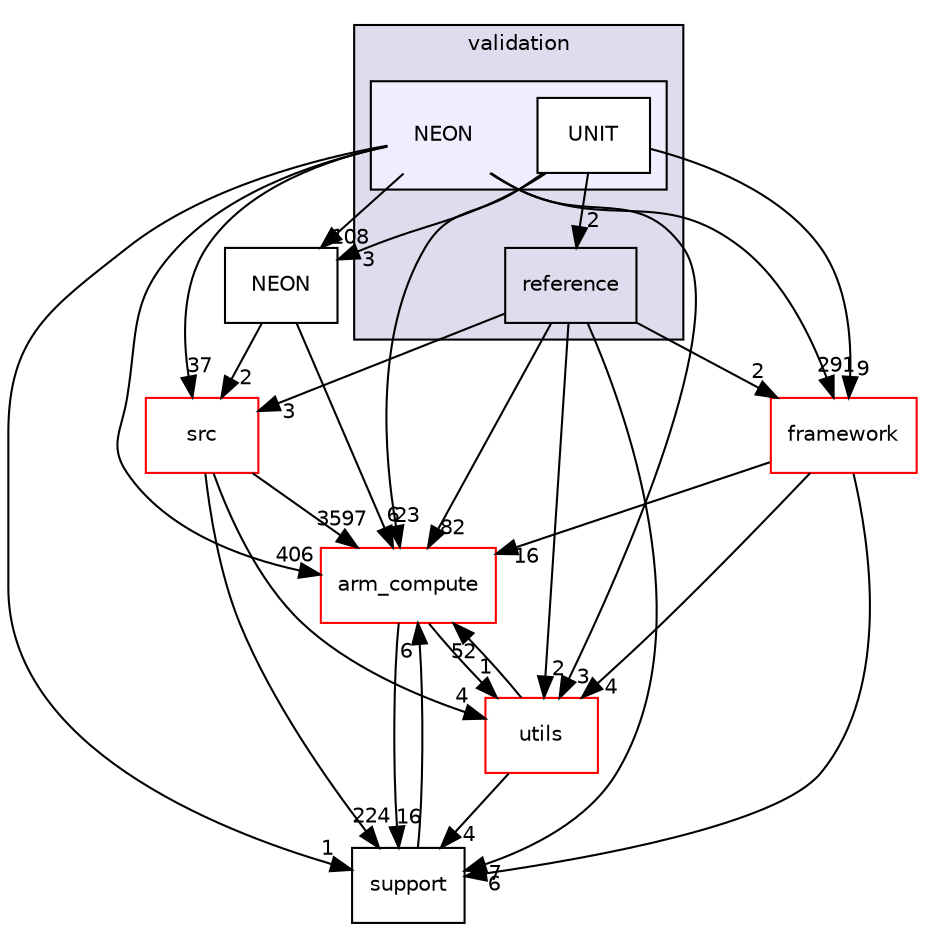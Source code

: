 digraph "tests/validation/NEON" {
  compound=true
  node [ fontsize="10", fontname="Helvetica"];
  edge [ labelfontsize="10", labelfontname="Helvetica"];
  subgraph clusterdir_e7c7b16542faa38cb4655ff1750d3604 {
    graph [ bgcolor="#ddddee", pencolor="black", label="validation" fontname="Helvetica", fontsize="10", URL="dir_e7c7b16542faa38cb4655ff1750d3604.xhtml"]
  dir_46fdb196cebdbffe77dac340cde62f29 [shape=box label="reference" URL="dir_46fdb196cebdbffe77dac340cde62f29.xhtml"];
  subgraph clusterdir_0538a82dae0483a21d0f1e9d7e0a45c6 {
    graph [ bgcolor="#eeeeff", pencolor="black", label="" URL="dir_0538a82dae0483a21d0f1e9d7e0a45c6.xhtml"];
    dir_0538a82dae0483a21d0f1e9d7e0a45c6 [shape=plaintext label="NEON"];
  dir_6fc87decd8cffc07e5f49c197ca3de10 [shape=box label="UNIT" fillcolor="white" style="filled" URL="dir_6fc87decd8cffc07e5f49c197ca3de10.xhtml"];
  }
  }
  dir_214608ef36d61442cb2b0c1c4e9a7def [shape=box label="arm_compute" fillcolor="white" style="filled" color="red" URL="dir_214608ef36d61442cb2b0c1c4e9a7def.xhtml"];
  dir_445738e6fed662d0b65e690e3f1e1de0 [shape=box label="NEON" URL="dir_445738e6fed662d0b65e690e3f1e1de0.xhtml"];
  dir_5815af820a9cc9481f1d0990a0d60286 [shape=box label="support" URL="dir_5815af820a9cc9481f1d0990a0d60286.xhtml"];
  dir_68267d1309a1af8e8297ef4c3efbcdba [shape=box label="src" fillcolor="white" style="filled" color="red" URL="dir_68267d1309a1af8e8297ef4c3efbcdba.xhtml"];
  dir_9e71e2da941d3cafc4d98a9f6ae3de4f [shape=box label="framework" fillcolor="white" style="filled" color="red" URL="dir_9e71e2da941d3cafc4d98a9f6ae3de4f.xhtml"];
  dir_cbdb8362360e11eafe2fa3bc74cf0ffd [shape=box label="utils" fillcolor="white" style="filled" color="red" URL="dir_cbdb8362360e11eafe2fa3bc74cf0ffd.xhtml"];
  dir_46fdb196cebdbffe77dac340cde62f29->dir_214608ef36d61442cb2b0c1c4e9a7def [headlabel="82", labeldistance=1.5 headhref="dir_000040_000000.xhtml"];
  dir_46fdb196cebdbffe77dac340cde62f29->dir_5815af820a9cc9481f1d0990a0d60286 [headlabel="7", labeldistance=1.5 headhref="dir_000040_000031.xhtml"];
  dir_46fdb196cebdbffe77dac340cde62f29->dir_68267d1309a1af8e8297ef4c3efbcdba [headlabel="3", labeldistance=1.5 headhref="dir_000040_000003.xhtml"];
  dir_46fdb196cebdbffe77dac340cde62f29->dir_9e71e2da941d3cafc4d98a9f6ae3de4f [headlabel="2", labeldistance=1.5 headhref="dir_000040_000038.xhtml"];
  dir_46fdb196cebdbffe77dac340cde62f29->dir_cbdb8362360e11eafe2fa3bc74cf0ffd [headlabel="2", labeldistance=1.5 headhref="dir_000040_000041.xhtml"];
  dir_68267d1309a1af8e8297ef4c3efbcdba->dir_214608ef36d61442cb2b0c1c4e9a7def [headlabel="3597", labeldistance=1.5 headhref="dir_000003_000000.xhtml"];
  dir_68267d1309a1af8e8297ef4c3efbcdba->dir_5815af820a9cc9481f1d0990a0d60286 [headlabel="224", labeldistance=1.5 headhref="dir_000003_000031.xhtml"];
  dir_68267d1309a1af8e8297ef4c3efbcdba->dir_cbdb8362360e11eafe2fa3bc74cf0ffd [headlabel="4", labeldistance=1.5 headhref="dir_000003_000041.xhtml"];
  dir_6fc87decd8cffc07e5f49c197ca3de10->dir_214608ef36d61442cb2b0c1c4e9a7def [headlabel="23", labeldistance=1.5 headhref="dir_000547_000000.xhtml"];
  dir_6fc87decd8cffc07e5f49c197ca3de10->dir_445738e6fed662d0b65e690e3f1e1de0 [headlabel="3", labeldistance=1.5 headhref="dir_000547_000554.xhtml"];
  dir_6fc87decd8cffc07e5f49c197ca3de10->dir_46fdb196cebdbffe77dac340cde62f29 [headlabel="2", labeldistance=1.5 headhref="dir_000547_000040.xhtml"];
  dir_6fc87decd8cffc07e5f49c197ca3de10->dir_9e71e2da941d3cafc4d98a9f6ae3de4f [headlabel="9", labeldistance=1.5 headhref="dir_000547_000038.xhtml"];
  dir_cbdb8362360e11eafe2fa3bc74cf0ffd->dir_214608ef36d61442cb2b0c1c4e9a7def [headlabel="52", labeldistance=1.5 headhref="dir_000041_000000.xhtml"];
  dir_cbdb8362360e11eafe2fa3bc74cf0ffd->dir_5815af820a9cc9481f1d0990a0d60286 [headlabel="4", labeldistance=1.5 headhref="dir_000041_000031.xhtml"];
  dir_445738e6fed662d0b65e690e3f1e1de0->dir_214608ef36d61442cb2b0c1c4e9a7def [headlabel="6", labeldistance=1.5 headhref="dir_000554_000000.xhtml"];
  dir_445738e6fed662d0b65e690e3f1e1de0->dir_68267d1309a1af8e8297ef4c3efbcdba [headlabel="2", labeldistance=1.5 headhref="dir_000554_000003.xhtml"];
  dir_9e71e2da941d3cafc4d98a9f6ae3de4f->dir_214608ef36d61442cb2b0c1c4e9a7def [headlabel="16", labeldistance=1.5 headhref="dir_000038_000000.xhtml"];
  dir_9e71e2da941d3cafc4d98a9f6ae3de4f->dir_5815af820a9cc9481f1d0990a0d60286 [headlabel="6", labeldistance=1.5 headhref="dir_000038_000031.xhtml"];
  dir_9e71e2da941d3cafc4d98a9f6ae3de4f->dir_cbdb8362360e11eafe2fa3bc74cf0ffd [headlabel="4", labeldistance=1.5 headhref="dir_000038_000041.xhtml"];
  dir_214608ef36d61442cb2b0c1c4e9a7def->dir_5815af820a9cc9481f1d0990a0d60286 [headlabel="16", labeldistance=1.5 headhref="dir_000000_000031.xhtml"];
  dir_214608ef36d61442cb2b0c1c4e9a7def->dir_cbdb8362360e11eafe2fa3bc74cf0ffd [headlabel="1", labeldistance=1.5 headhref="dir_000000_000041.xhtml"];
  dir_0538a82dae0483a21d0f1e9d7e0a45c6->dir_214608ef36d61442cb2b0c1c4e9a7def [headlabel="406", labeldistance=1.5 headhref="dir_000476_000000.xhtml"];
  dir_0538a82dae0483a21d0f1e9d7e0a45c6->dir_445738e6fed662d0b65e690e3f1e1de0 [headlabel="108", labeldistance=1.5 headhref="dir_000476_000554.xhtml"];
  dir_0538a82dae0483a21d0f1e9d7e0a45c6->dir_5815af820a9cc9481f1d0990a0d60286 [headlabel="1", labeldistance=1.5 headhref="dir_000476_000031.xhtml"];
  dir_0538a82dae0483a21d0f1e9d7e0a45c6->dir_68267d1309a1af8e8297ef4c3efbcdba [headlabel="37", labeldistance=1.5 headhref="dir_000476_000003.xhtml"];
  dir_0538a82dae0483a21d0f1e9d7e0a45c6->dir_9e71e2da941d3cafc4d98a9f6ae3de4f [headlabel="291", labeldistance=1.5 headhref="dir_000476_000038.xhtml"];
  dir_0538a82dae0483a21d0f1e9d7e0a45c6->dir_cbdb8362360e11eafe2fa3bc74cf0ffd [headlabel="3", labeldistance=1.5 headhref="dir_000476_000041.xhtml"];
  dir_5815af820a9cc9481f1d0990a0d60286->dir_214608ef36d61442cb2b0c1c4e9a7def [headlabel="6", labeldistance=1.5 headhref="dir_000031_000000.xhtml"];
}

